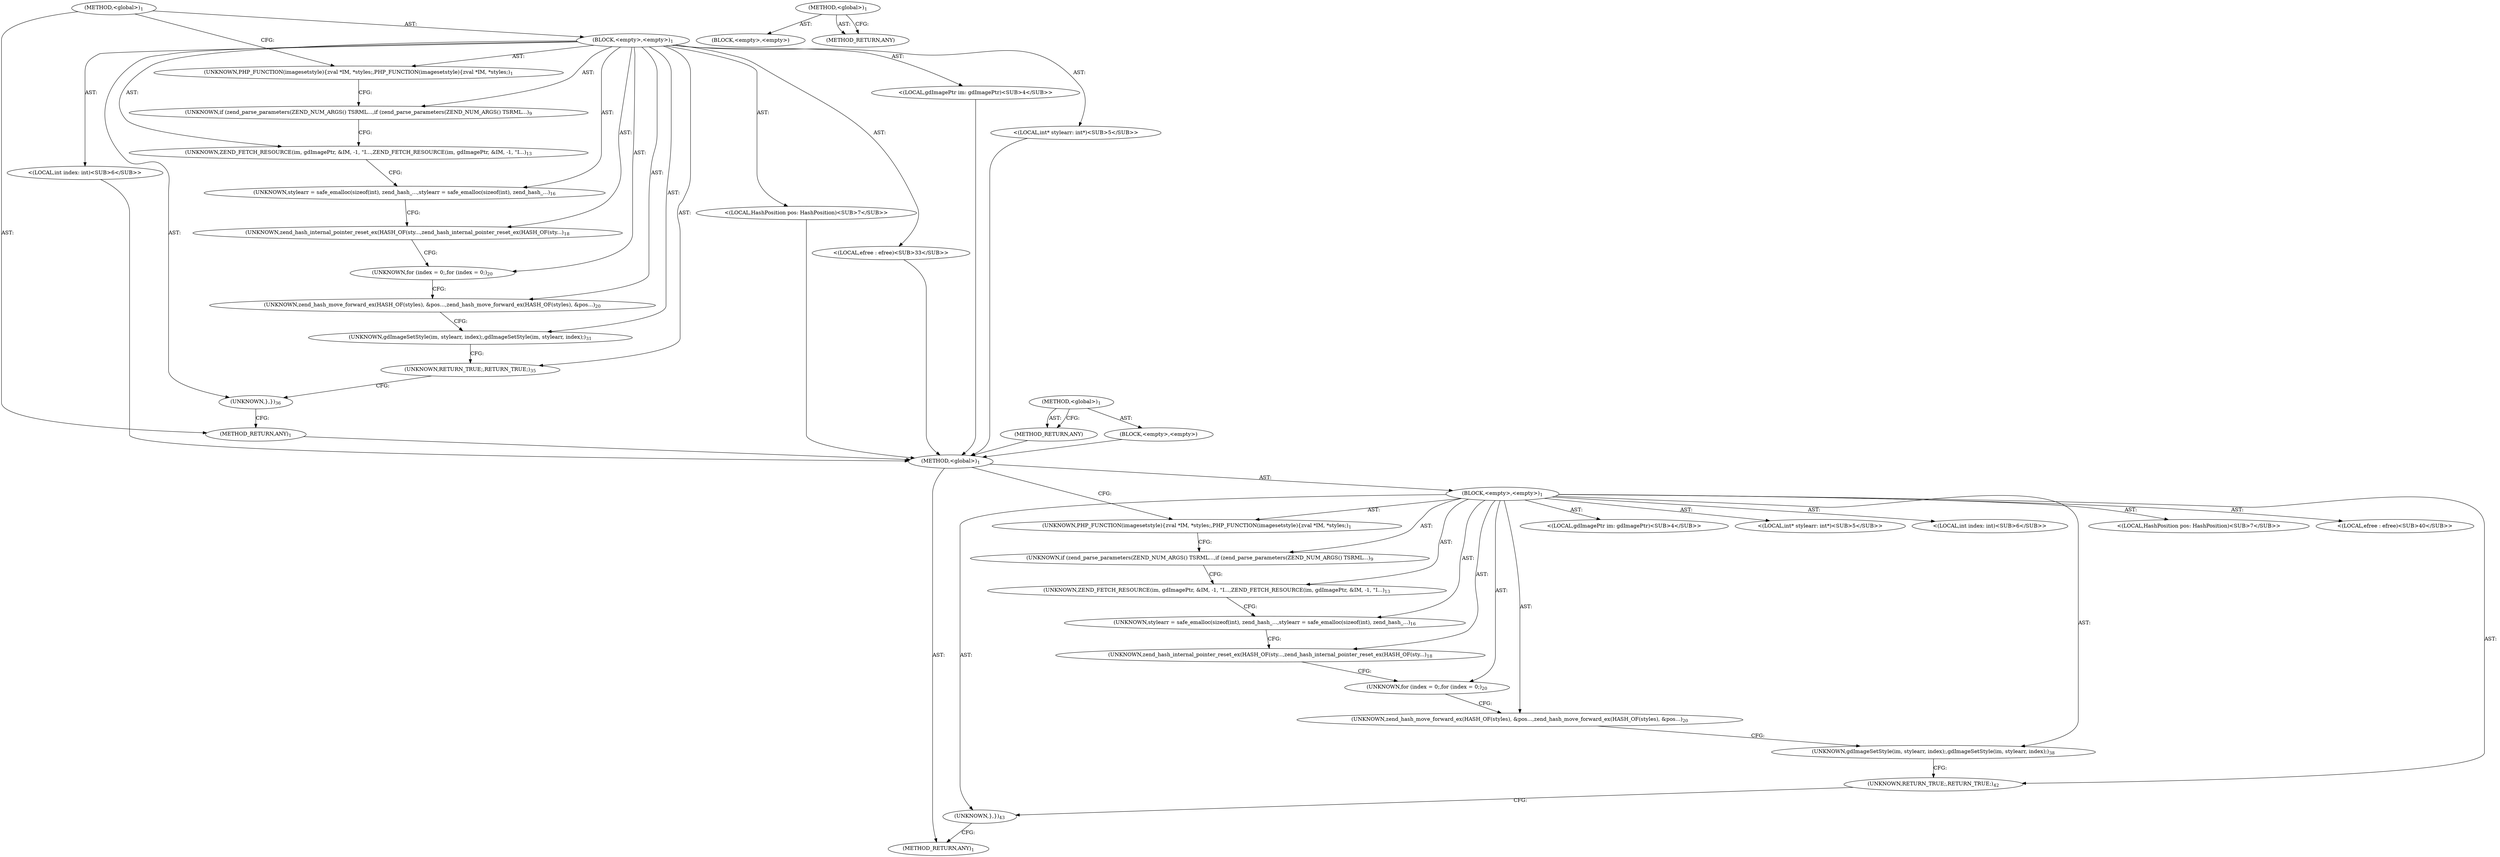 digraph "&lt;global&gt;" {
vulnerable_6 [label=<(METHOD,&lt;global&gt;)<SUB>1</SUB>>];
vulnerable_7 [label=<(BLOCK,&lt;empty&gt;,&lt;empty&gt;)<SUB>1</SUB>>];
vulnerable_8 [label=<(UNKNOWN,PHP_FUNCTION(imagesetstyle)
{
	zval *IM, *styles;,PHP_FUNCTION(imagesetstyle)
{
	zval *IM, *styles;)<SUB>1</SUB>>];
vulnerable_9 [label="<(LOCAL,gdImagePtr im: gdImagePtr)<SUB>4</SUB>>"];
vulnerable_10 [label="<(LOCAL,int* stylearr: int*)<SUB>5</SUB>>"];
vulnerable_11 [label="<(LOCAL,int index: int)<SUB>6</SUB>>"];
vulnerable_12 [label="<(LOCAL,HashPosition pos: HashPosition)<SUB>7</SUB>>"];
vulnerable_13 [label=<(UNKNOWN,if (zend_parse_parameters(ZEND_NUM_ARGS() TSRML...,if (zend_parse_parameters(ZEND_NUM_ARGS() TSRML...)<SUB>9</SUB>>];
vulnerable_14 [label=<(UNKNOWN,ZEND_FETCH_RESOURCE(im, gdImagePtr, &amp;IM, -1, &quot;I...,ZEND_FETCH_RESOURCE(im, gdImagePtr, &amp;IM, -1, &quot;I...)<SUB>13</SUB>>];
vulnerable_15 [label=<(UNKNOWN,stylearr = safe_emalloc(sizeof(int), zend_hash_...,stylearr = safe_emalloc(sizeof(int), zend_hash_...)<SUB>16</SUB>>];
vulnerable_16 [label=<(UNKNOWN,zend_hash_internal_pointer_reset_ex(HASH_OF(sty...,zend_hash_internal_pointer_reset_ex(HASH_OF(sty...)<SUB>18</SUB>>];
vulnerable_17 [label=<(UNKNOWN,for (index = 0;,for (index = 0;)<SUB>20</SUB>>];
vulnerable_18 [label=<(UNKNOWN,zend_hash_move_forward_ex(HASH_OF(styles), &amp;pos...,zend_hash_move_forward_ex(HASH_OF(styles), &amp;pos...)<SUB>20</SUB>>];
vulnerable_19 [label=<(UNKNOWN,gdImageSetStyle(im, stylearr, index);,gdImageSetStyle(im, stylearr, index);)<SUB>31</SUB>>];
vulnerable_20 [label="<(LOCAL,efree : efree)<SUB>33</SUB>>"];
vulnerable_21 [label=<(UNKNOWN,RETURN_TRUE;,RETURN_TRUE;)<SUB>35</SUB>>];
vulnerable_22 [label=<(UNKNOWN,},})<SUB>36</SUB>>];
vulnerable_23 [label=<(METHOD_RETURN,ANY)<SUB>1</SUB>>];
vulnerable_38 [label=<(METHOD,&lt;global&gt;)<SUB>1</SUB>>];
vulnerable_39 [label=<(BLOCK,&lt;empty&gt;,&lt;empty&gt;)>];
vulnerable_40 [label=<(METHOD_RETURN,ANY)>];
fixed_6 [label=<(METHOD,&lt;global&gt;)<SUB>1</SUB>>];
fixed_7 [label=<(BLOCK,&lt;empty&gt;,&lt;empty&gt;)<SUB>1</SUB>>];
fixed_8 [label=<(UNKNOWN,PHP_FUNCTION(imagesetstyle)
{
	zval *IM, *styles;,PHP_FUNCTION(imagesetstyle)
{
	zval *IM, *styles;)<SUB>1</SUB>>];
fixed_9 [label="<(LOCAL,gdImagePtr im: gdImagePtr)<SUB>4</SUB>>"];
fixed_10 [label="<(LOCAL,int* stylearr: int*)<SUB>5</SUB>>"];
fixed_11 [label="<(LOCAL,int index: int)<SUB>6</SUB>>"];
fixed_12 [label="<(LOCAL,HashPosition pos: HashPosition)<SUB>7</SUB>>"];
fixed_13 [label=<(UNKNOWN,if (zend_parse_parameters(ZEND_NUM_ARGS() TSRML...,if (zend_parse_parameters(ZEND_NUM_ARGS() TSRML...)<SUB>9</SUB>>];
fixed_14 [label=<(UNKNOWN,ZEND_FETCH_RESOURCE(im, gdImagePtr, &amp;IM, -1, &quot;I...,ZEND_FETCH_RESOURCE(im, gdImagePtr, &amp;IM, -1, &quot;I...)<SUB>13</SUB>>];
fixed_15 [label=<(UNKNOWN,stylearr = safe_emalloc(sizeof(int), zend_hash_...,stylearr = safe_emalloc(sizeof(int), zend_hash_...)<SUB>16</SUB>>];
fixed_16 [label=<(UNKNOWN,zend_hash_internal_pointer_reset_ex(HASH_OF(sty...,zend_hash_internal_pointer_reset_ex(HASH_OF(sty...)<SUB>18</SUB>>];
fixed_17 [label=<(UNKNOWN,for (index = 0;,for (index = 0;)<SUB>20</SUB>>];
fixed_18 [label=<(UNKNOWN,zend_hash_move_forward_ex(HASH_OF(styles), &amp;pos...,zend_hash_move_forward_ex(HASH_OF(styles), &amp;pos...)<SUB>20</SUB>>];
fixed_19 [label=<(UNKNOWN,gdImageSetStyle(im, stylearr, index);,gdImageSetStyle(im, stylearr, index);)<SUB>38</SUB>>];
fixed_20 [label="<(LOCAL,efree : efree)<SUB>40</SUB>>"];
fixed_21 [label=<(UNKNOWN,RETURN_TRUE;,RETURN_TRUE;)<SUB>42</SUB>>];
fixed_22 [label=<(UNKNOWN,},})<SUB>43</SUB>>];
fixed_23 [label=<(METHOD_RETURN,ANY)<SUB>1</SUB>>];
fixed_38 [label=<(METHOD,&lt;global&gt;)<SUB>1</SUB>>];
fixed_39 [label=<(BLOCK,&lt;empty&gt;,&lt;empty&gt;)>];
fixed_40 [label=<(METHOD_RETURN,ANY)>];
vulnerable_6 -> vulnerable_7  [key=0, label="AST: "];
vulnerable_6 -> vulnerable_23  [key=0, label="AST: "];
vulnerable_6 -> vulnerable_8  [key=0, label="CFG: "];
vulnerable_7 -> vulnerable_8  [key=0, label="AST: "];
vulnerable_7 -> vulnerable_9  [key=0, label="AST: "];
vulnerable_7 -> vulnerable_10  [key=0, label="AST: "];
vulnerable_7 -> vulnerable_11  [key=0, label="AST: "];
vulnerable_7 -> vulnerable_12  [key=0, label="AST: "];
vulnerable_7 -> vulnerable_13  [key=0, label="AST: "];
vulnerable_7 -> vulnerable_14  [key=0, label="AST: "];
vulnerable_7 -> vulnerable_15  [key=0, label="AST: "];
vulnerable_7 -> vulnerable_16  [key=0, label="AST: "];
vulnerable_7 -> vulnerable_17  [key=0, label="AST: "];
vulnerable_7 -> vulnerable_18  [key=0, label="AST: "];
vulnerable_7 -> vulnerable_19  [key=0, label="AST: "];
vulnerable_7 -> vulnerable_20  [key=0, label="AST: "];
vulnerable_7 -> vulnerable_21  [key=0, label="AST: "];
vulnerable_7 -> vulnerable_22  [key=0, label="AST: "];
vulnerable_8 -> vulnerable_13  [key=0, label="CFG: "];
vulnerable_9 -> fixed_6  [key=0];
vulnerable_10 -> fixed_6  [key=0];
vulnerable_11 -> fixed_6  [key=0];
vulnerable_12 -> fixed_6  [key=0];
vulnerable_13 -> vulnerable_14  [key=0, label="CFG: "];
vulnerable_14 -> vulnerable_15  [key=0, label="CFG: "];
vulnerable_15 -> vulnerable_16  [key=0, label="CFG: "];
vulnerable_16 -> vulnerable_17  [key=0, label="CFG: "];
vulnerable_17 -> vulnerable_18  [key=0, label="CFG: "];
vulnerable_18 -> vulnerable_19  [key=0, label="CFG: "];
vulnerable_19 -> vulnerable_21  [key=0, label="CFG: "];
vulnerable_20 -> fixed_6  [key=0];
vulnerable_21 -> vulnerable_22  [key=0, label="CFG: "];
vulnerable_22 -> vulnerable_23  [key=0, label="CFG: "];
vulnerable_23 -> fixed_6  [key=0];
vulnerable_38 -> vulnerable_39  [key=0, label="AST: "];
vulnerable_38 -> vulnerable_40  [key=0, label="AST: "];
vulnerable_38 -> vulnerable_40  [key=1, label="CFG: "];
vulnerable_39 -> fixed_6  [key=0];
vulnerable_40 -> fixed_6  [key=0];
fixed_6 -> fixed_7  [key=0, label="AST: "];
fixed_6 -> fixed_23  [key=0, label="AST: "];
fixed_6 -> fixed_8  [key=0, label="CFG: "];
fixed_7 -> fixed_8  [key=0, label="AST: "];
fixed_7 -> fixed_9  [key=0, label="AST: "];
fixed_7 -> fixed_10  [key=0, label="AST: "];
fixed_7 -> fixed_11  [key=0, label="AST: "];
fixed_7 -> fixed_12  [key=0, label="AST: "];
fixed_7 -> fixed_13  [key=0, label="AST: "];
fixed_7 -> fixed_14  [key=0, label="AST: "];
fixed_7 -> fixed_15  [key=0, label="AST: "];
fixed_7 -> fixed_16  [key=0, label="AST: "];
fixed_7 -> fixed_17  [key=0, label="AST: "];
fixed_7 -> fixed_18  [key=0, label="AST: "];
fixed_7 -> fixed_19  [key=0, label="AST: "];
fixed_7 -> fixed_20  [key=0, label="AST: "];
fixed_7 -> fixed_21  [key=0, label="AST: "];
fixed_7 -> fixed_22  [key=0, label="AST: "];
fixed_8 -> fixed_13  [key=0, label="CFG: "];
fixed_13 -> fixed_14  [key=0, label="CFG: "];
fixed_14 -> fixed_15  [key=0, label="CFG: "];
fixed_15 -> fixed_16  [key=0, label="CFG: "];
fixed_16 -> fixed_17  [key=0, label="CFG: "];
fixed_17 -> fixed_18  [key=0, label="CFG: "];
fixed_18 -> fixed_19  [key=0, label="CFG: "];
fixed_19 -> fixed_21  [key=0, label="CFG: "];
fixed_21 -> fixed_22  [key=0, label="CFG: "];
fixed_22 -> fixed_23  [key=0, label="CFG: "];
fixed_38 -> fixed_39  [key=0, label="AST: "];
fixed_38 -> fixed_40  [key=0, label="AST: "];
fixed_38 -> fixed_40  [key=1, label="CFG: "];
}

